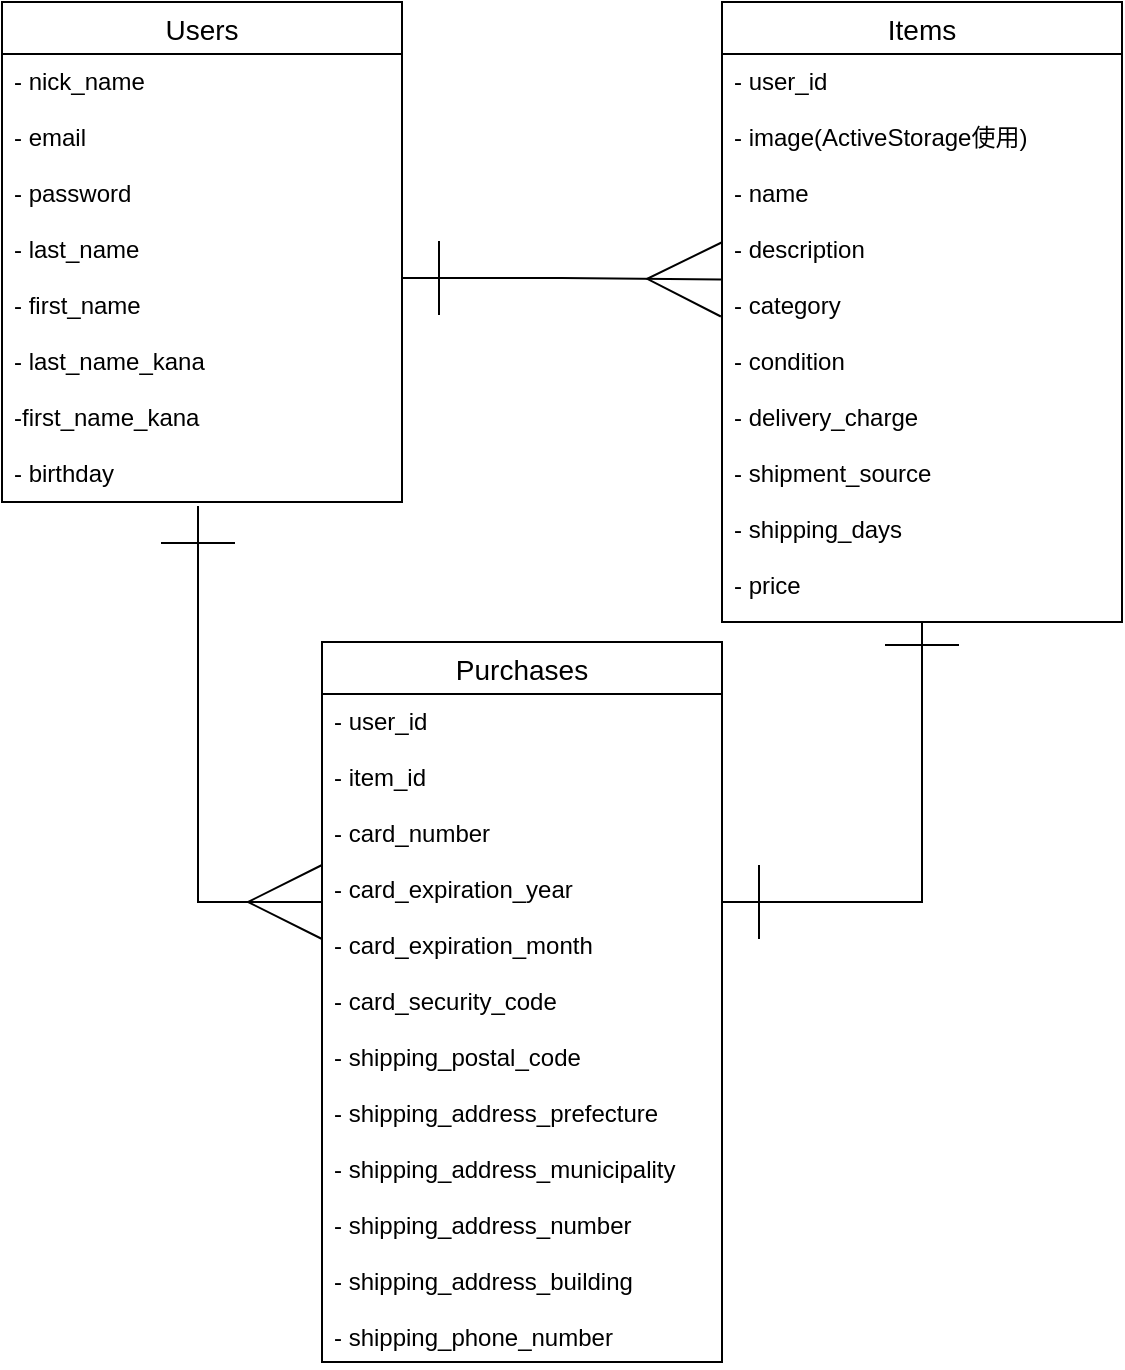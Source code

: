 <mxfile>
    <diagram id="JxPmSkDwHnnySQWNx_uN" name="ページ1">
        <mxGraphModel dx="1047" dy="662" grid="1" gridSize="10" guides="1" tooltips="1" connect="1" arrows="1" fold="1" page="1" pageScale="1" pageWidth="827" pageHeight="1169" math="0" shadow="0">
            <root>
                <mxCell id="0"/>
                <mxCell id="1" parent="0"/>
                <mxCell id="15" style="rounded=0;orthogonalLoop=1;jettySize=auto;html=1;endArrow=ERmany;endFill=0;endSize=35;startArrow=ERone;startFill=0;startSize=35;exitX=0.49;exitY=1.009;exitDx=0;exitDy=0;exitPerimeter=0;edgeStyle=orthogonalEdgeStyle;" parent="1" source="5" target="14" edge="1">
                    <mxGeometry relative="1" as="geometry">
                        <mxPoint x="178" y="521.01" as="targetPoint"/>
                        <mxPoint x="180" y="310" as="sourcePoint"/>
                        <Array as="points">
                            <mxPoint x="178" y="490"/>
                        </Array>
                    </mxGeometry>
                </mxCell>
                <mxCell id="7" value="Items" style="swimlane;fontStyle=0;childLayout=stackLayout;horizontal=1;startSize=26;horizontalStack=0;resizeParent=1;resizeParentMax=0;resizeLast=0;collapsible=1;marginBottom=0;align=center;fontSize=14;" parent="1" vertex="1">
                    <mxGeometry x="440" y="40" width="200" height="310" as="geometry"/>
                </mxCell>
                <mxCell id="10" value="- user_id&#10;&#10;- image(ActiveStorage使用)&#10;&#10;- name&#10;&#10;- description&#10;&#10;- category&#10;&#10;- condition&#10;&#10;- delivery_charge&#10;&#10;- shipment_source&#10;&#10;- shipping_days&#10;&#10;- price" style="text;strokeColor=none;fillColor=none;spacingLeft=4;spacingRight=4;overflow=hidden;rotatable=0;points=[[0,0.5],[1,0.5]];portConstraint=eastwest;fontSize=12;" parent="7" vertex="1">
                    <mxGeometry y="26" width="200" height="284" as="geometry"/>
                </mxCell>
                <mxCell id="11" value="Purchases" style="swimlane;fontStyle=0;childLayout=stackLayout;horizontal=1;startSize=26;horizontalStack=0;resizeParent=1;resizeParentMax=0;resizeLast=0;collapsible=1;marginBottom=0;align=center;fontSize=14;" parent="1" vertex="1">
                    <mxGeometry x="240" y="360" width="200" height="360" as="geometry"/>
                </mxCell>
                <mxCell id="14" value="- user_id&#10;&#10;- item_id&#10;&#10;- card_number&#10;&#10;- card_expiration_year&#10;&#10;- card_expiration_month&#10;&#10;- card_security_code&#10;&#10;- shipping_postal_code&#10;&#10;- shipping_address_prefecture&#10;&#10;- shipping_address_municipality&#10;&#10;- shipping_address_number&#10;&#10;- shipping_address_building&#10;&#10;- shipping_phone_number" style="text;strokeColor=none;fillColor=none;spacingLeft=4;spacingRight=4;overflow=hidden;rotatable=0;points=[[0,0.5],[1,0.5]];portConstraint=eastwest;fontSize=12;" parent="11" vertex="1">
                    <mxGeometry y="26" width="200" height="334" as="geometry"/>
                </mxCell>
                <mxCell id="18" style="edgeStyle=orthogonalEdgeStyle;rounded=0;jumpSize=6;orthogonalLoop=1;jettySize=auto;html=1;startArrow=ERone;startFill=0;startSize=35;endArrow=ERone;endFill=0;endSize=35;" parent="1" edge="1">
                    <mxGeometry relative="1" as="geometry">
                        <mxPoint x="540" y="380" as="targetPoint"/>
                        <mxPoint x="440" y="490" as="sourcePoint"/>
                        <Array as="points">
                            <mxPoint x="540" y="490"/>
                            <mxPoint x="540" y="350"/>
                        </Array>
                    </mxGeometry>
                </mxCell>
                <mxCell id="2" value="Users" style="swimlane;fontStyle=0;childLayout=stackLayout;horizontal=1;startSize=26;horizontalStack=0;resizeParent=1;resizeParentMax=0;resizeLast=0;collapsible=1;marginBottom=0;align=center;fontSize=14;" parent="1" vertex="1">
                    <mxGeometry x="80" y="40" width="200" height="250" as="geometry"/>
                </mxCell>
                <mxCell id="5" value="- nick_name&#10;&#10;- email&#10;&#10;- password&#10;&#10;- last_name&#10;&#10;- first_name&#10;&#10;- last_name_kana&#10;&#10;-first_name_kana&#10;&#10;- birthday" style="text;strokeColor=none;fillColor=none;spacingLeft=4;spacingRight=4;overflow=hidden;rotatable=0;points=[[0,0.5],[1,0.5]];portConstraint=eastwest;fontSize=12;" parent="2" vertex="1">
                    <mxGeometry y="26" width="200" height="224" as="geometry"/>
                </mxCell>
                <mxCell id="45" style="edgeStyle=orthogonalEdgeStyle;rounded=0;orthogonalLoop=1;jettySize=auto;html=1;exitX=1;exitY=0.5;exitDx=0;exitDy=0;entryX=-0.002;entryY=0.397;entryDx=0;entryDy=0;entryPerimeter=0;endSize=35;startSize=35;endArrow=ERmany;endFill=0;startArrow=ERone;startFill=0;" parent="1" source="5" target="10" edge="1">
                    <mxGeometry relative="1" as="geometry"/>
                </mxCell>
            </root>
        </mxGraphModel>
    </diagram>
</mxfile>